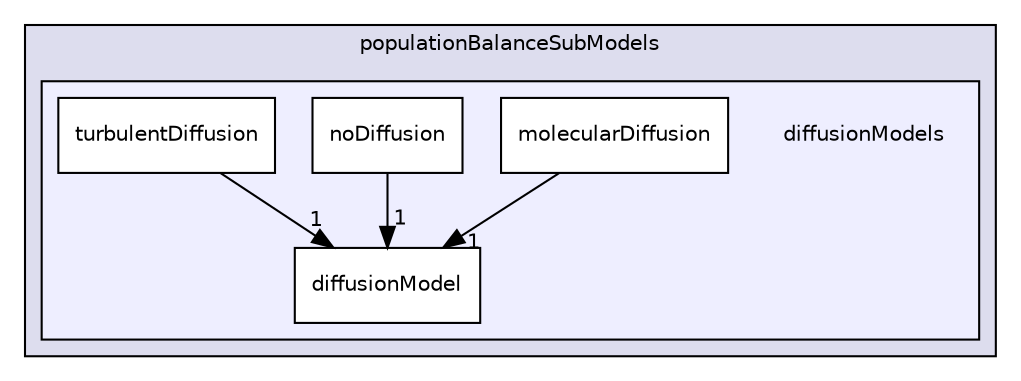 digraph "diffusionModels" {
  bgcolor=transparent;
  compound=true
  node [ fontsize="10", fontname="Helvetica"];
  edge [ labelfontsize="10", labelfontname="Helvetica"];
  subgraph clusterdir_58c61e057ed2119d9755c9fdbb448648 {
    graph [ bgcolor="#ddddee", pencolor="black", label="populationBalanceSubModels" fontname="Helvetica", fontsize="10", URL="dir_58c61e057ed2119d9755c9fdbb448648.html"]
  subgraph clusterdir_6ec2bdb0f036663acb1a5a50d7b40959 {
    graph [ bgcolor="#eeeeff", pencolor="black", label="" URL="dir_6ec2bdb0f036663acb1a5a50d7b40959.html"];
    dir_6ec2bdb0f036663acb1a5a50d7b40959 [shape=plaintext label="diffusionModels"];
    dir_1d76650e8364ab8ddb1be1d037305321 [shape=box label="diffusionModel" color="black" fillcolor="white" style="filled" URL="dir_1d76650e8364ab8ddb1be1d037305321.html"];
    dir_d19fbed9e8484b79d3af90d088632922 [shape=box label="molecularDiffusion" color="black" fillcolor="white" style="filled" URL="dir_d19fbed9e8484b79d3af90d088632922.html"];
    dir_d4d91edf1a0c32688486e48957041eea [shape=box label="noDiffusion" color="black" fillcolor="white" style="filled" URL="dir_d4d91edf1a0c32688486e48957041eea.html"];
    dir_314b1547cfba4ee67acbe086c25633b2 [shape=box label="turbulentDiffusion" color="black" fillcolor="white" style="filled" URL="dir_314b1547cfba4ee67acbe086c25633b2.html"];
  }
  }
  dir_d19fbed9e8484b79d3af90d088632922->dir_1d76650e8364ab8ddb1be1d037305321 [headlabel="1", labeldistance=1.5 headhref="dir_000236_000125.html"];
  dir_314b1547cfba4ee67acbe086c25633b2->dir_1d76650e8364ab8ddb1be1d037305321 [headlabel="1", labeldistance=1.5 headhref="dir_000368_000125.html"];
  dir_d4d91edf1a0c32688486e48957041eea->dir_1d76650e8364ab8ddb1be1d037305321 [headlabel="1", labeldistance=1.5 headhref="dir_000275_000125.html"];
}
